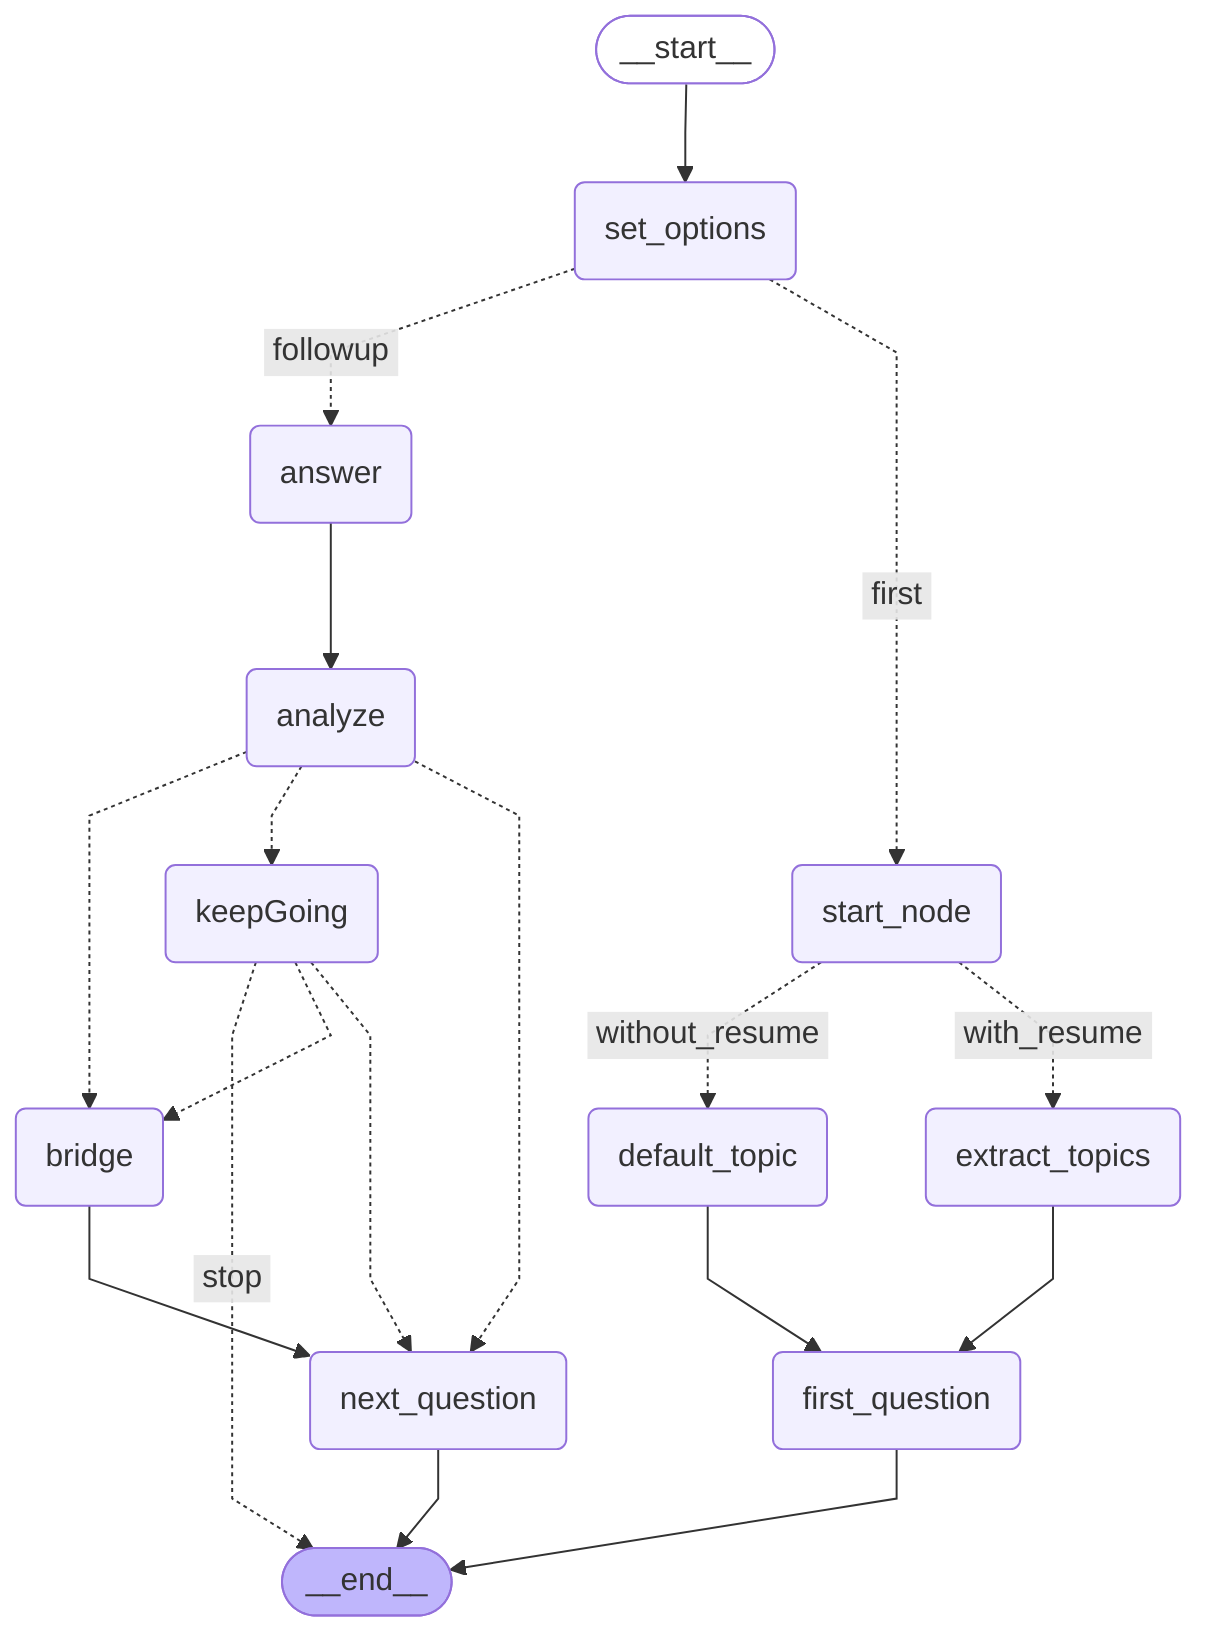 ---
config:
  flowchart:
    curve: linear
---
graph TD;
	__start__([<p>__start__</p>]):::first
	set_options(set_options)
	default_topic(default_topic)
	first_question(first_question)
	answer(answer)
	analyze(analyze)
	keepGoing(keepGoing)
	next_question(next_question)
	start_node(start_node)
	extract_topics(extract_topics)
	bridge(bridge)
	__end__([<p>__end__</p>]):::last
	__start__ --> set_options;
	analyze -.-> bridge;
	analyze -.-> keepGoing;
	analyze -.-> next_question;
	answer --> analyze;
	bridge --> next_question;
	default_topic --> first_question;
	extract_topics --> first_question;
	keepGoing -. &nbsp;stop&nbsp; .-> __end__;
	keepGoing -.-> bridge;
	keepGoing -.-> next_question;
	set_options -. &nbsp;followup&nbsp; .-> answer;
	set_options -. &nbsp;first&nbsp; .-> start_node;
	start_node -. &nbsp;without_resume&nbsp; .-> default_topic;
	start_node -. &nbsp;with_resume&nbsp; .-> extract_topics;
	first_question --> __end__;
	next_question --> __end__;
	classDef default fill:#f2f0ff,line-height:1.2
	classDef first fill-opacity:0
	classDef last fill:#bfb6fc